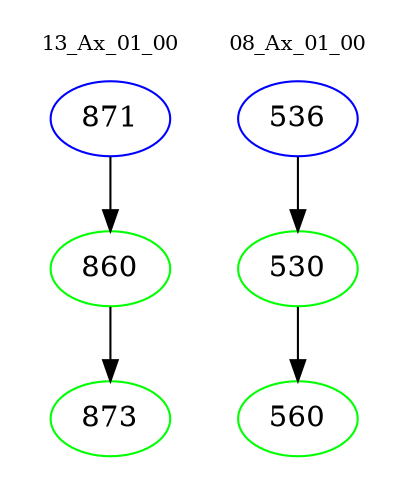 digraph{
subgraph cluster_0 {
color = white
label = "13_Ax_01_00";
fontsize=10;
T0_871 [label="871", color="blue"]
T0_871 -> T0_860 [color="black"]
T0_860 [label="860", color="green"]
T0_860 -> T0_873 [color="black"]
T0_873 [label="873", color="green"]
}
subgraph cluster_1 {
color = white
label = "08_Ax_01_00";
fontsize=10;
T1_536 [label="536", color="blue"]
T1_536 -> T1_530 [color="black"]
T1_530 [label="530", color="green"]
T1_530 -> T1_560 [color="black"]
T1_560 [label="560", color="green"]
}
}
